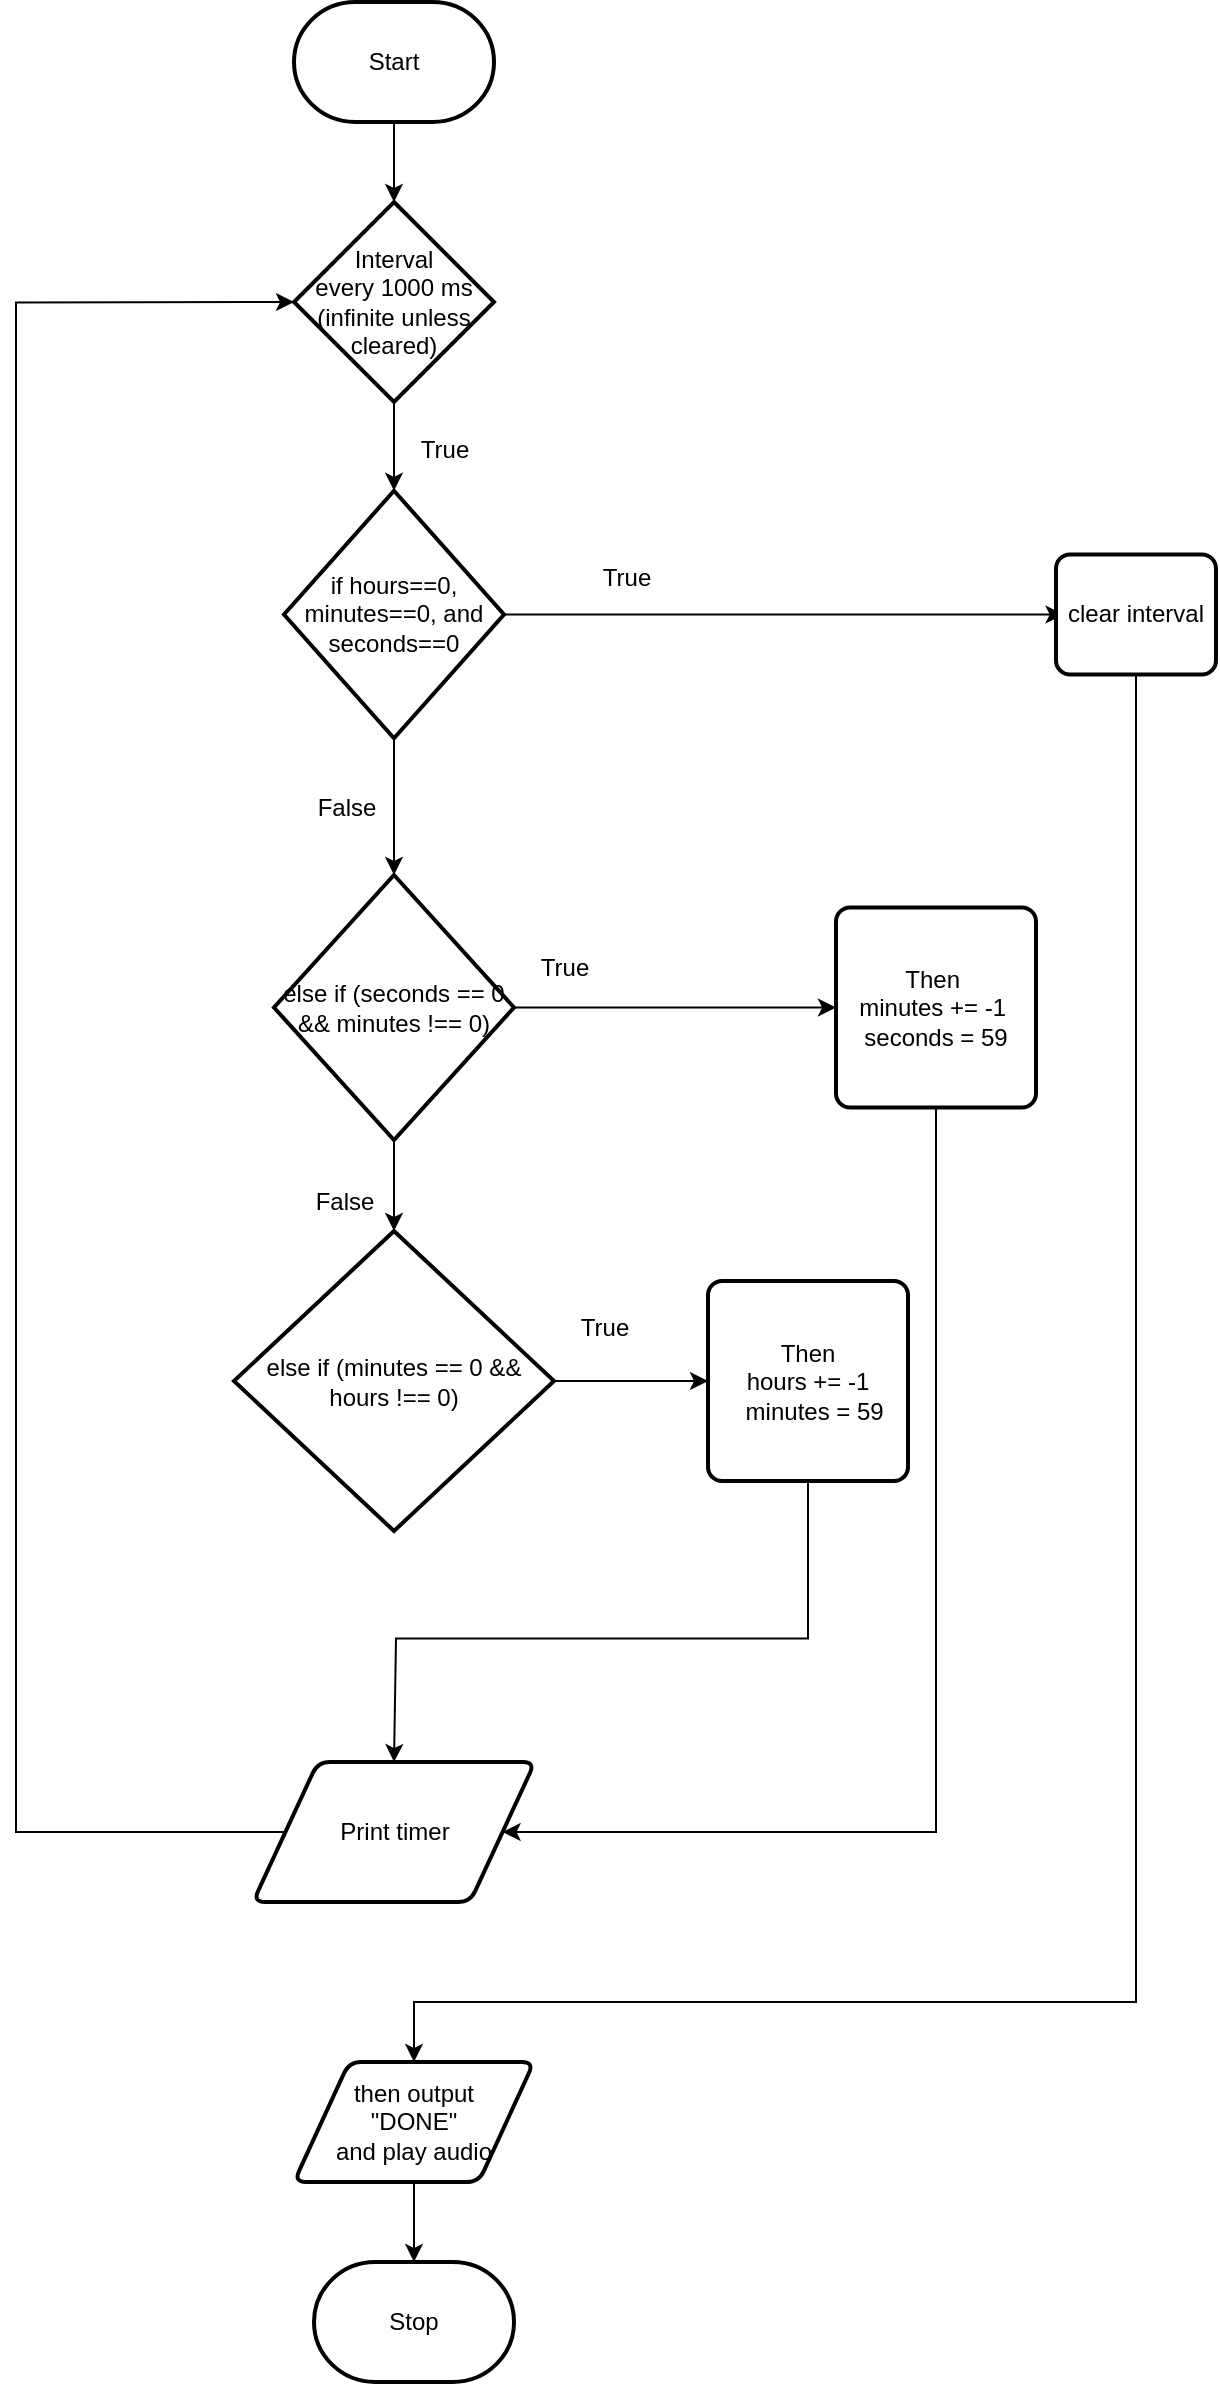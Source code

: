 <mxfile>
    <diagram id="vEV-Rp_9udrUzpGMUGnk" name="Page-1">
        <mxGraphModel dx="1166" dy="1852" grid="1" gridSize="10" guides="1" tooltips="1" connect="1" arrows="1" fold="1" page="1" pageScale="1" pageWidth="827" pageHeight="1169" math="0" shadow="0">
            <root>
                <mxCell id="0"/>
                <mxCell id="1" parent="0"/>
                <mxCell id="46" style="edgeStyle=none;rounded=0;html=1;entryX=0.5;entryY=0;entryDx=0;entryDy=0;entryPerimeter=0;" parent="1" source="2" target="31" edge="1">
                    <mxGeometry relative="1" as="geometry"/>
                </mxCell>
                <mxCell id="2" value="Start" style="strokeWidth=2;html=1;shape=mxgraph.flowchart.terminator;whiteSpace=wrap;" parent="1" vertex="1">
                    <mxGeometry x="259" y="-40" width="100" height="60" as="geometry"/>
                </mxCell>
                <mxCell id="3" value="Stop" style="strokeWidth=2;html=1;shape=mxgraph.flowchart.terminator;whiteSpace=wrap;" parent="1" vertex="1">
                    <mxGeometry x="269" y="1090" width="100" height="60" as="geometry"/>
                </mxCell>
                <mxCell id="18" style="edgeStyle=none;html=1;exitX=1;exitY=0.5;exitDx=0;exitDy=0;exitPerimeter=0;" parent="1" source="6" edge="1">
                    <mxGeometry relative="1" as="geometry">
                        <mxPoint x="643.8" y="266.25" as="targetPoint"/>
                    </mxGeometry>
                </mxCell>
                <mxCell id="53" style="edgeStyle=none;html=1;exitX=0.5;exitY=1;exitDx=0;exitDy=0;exitPerimeter=0;" edge="1" parent="1" source="6" target="13">
                    <mxGeometry relative="1" as="geometry"/>
                </mxCell>
                <mxCell id="6" value="if hours==0, minutes==0, and seconds==0" style="strokeWidth=2;html=1;shape=mxgraph.flowchart.decision;whiteSpace=wrap;" parent="1" vertex="1">
                    <mxGeometry x="254" y="204.38" width="110" height="123.75" as="geometry"/>
                </mxCell>
                <mxCell id="49" style="edgeStyle=none;rounded=0;html=1;exitX=0.5;exitY=1;exitDx=0;exitDy=0;exitPerimeter=0;entryX=0.5;entryY=0;entryDx=0;entryDy=0;entryPerimeter=0;" parent="1" source="13" target="24" edge="1">
                    <mxGeometry relative="1" as="geometry"/>
                </mxCell>
                <mxCell id="52" style="edgeStyle=none;html=1;exitX=1;exitY=0.5;exitDx=0;exitDy=0;exitPerimeter=0;entryX=0;entryY=0.5;entryDx=0;entryDy=0;" edge="1" parent="1" source="13" target="22">
                    <mxGeometry relative="1" as="geometry"/>
                </mxCell>
                <mxCell id="13" value="else if (seconds == 0 &amp;amp;&amp;amp; minutes !== 0)" style="strokeWidth=2;html=1;shape=mxgraph.flowchart.decision;whiteSpace=wrap;" parent="1" vertex="1">
                    <mxGeometry x="249" y="396.5" width="120" height="132.5" as="geometry"/>
                </mxCell>
                <mxCell id="19" value="True" style="text;html=1;align=center;verticalAlign=middle;resizable=0;points=[];autosize=1;strokeColor=none;fillColor=none;" parent="1" vertex="1">
                    <mxGeometry x="400" y="232.5" width="50" height="30" as="geometry"/>
                </mxCell>
                <mxCell id="20" value="False" style="text;html=1;align=center;verticalAlign=middle;resizable=0;points=[];autosize=1;strokeColor=none;fillColor=none;" parent="1" vertex="1">
                    <mxGeometry x="259" y="544.5" width="50" height="30" as="geometry"/>
                </mxCell>
                <mxCell id="57" style="edgeStyle=none;rounded=0;html=1;exitX=0.5;exitY=1;exitDx=0;exitDy=0;entryX=1;entryY=0.5;entryDx=0;entryDy=0;" edge="1" parent="1" source="22" target="65">
                    <mxGeometry relative="1" as="geometry">
                        <mxPoint x="360" y="878.25" as="targetPoint"/>
                        <Array as="points">
                            <mxPoint x="580" y="875"/>
                        </Array>
                    </mxGeometry>
                </mxCell>
                <mxCell id="22" value="&lt;div&gt;Then&amp;nbsp;&lt;/div&gt;&lt;div&gt;minutes += -1&amp;nbsp;&lt;/div&gt;&lt;div&gt;&lt;span style=&quot;background-color: initial;&quot;&gt;seconds = 59&lt;/span&gt;&lt;/div&gt;" style="rounded=1;whiteSpace=wrap;html=1;absoluteArcSize=1;arcSize=14;strokeWidth=2;" parent="1" vertex="1">
                    <mxGeometry x="530" y="412.75" width="100" height="100" as="geometry"/>
                </mxCell>
                <mxCell id="55" style="edgeStyle=none;html=1;exitX=1;exitY=0.5;exitDx=0;exitDy=0;exitPerimeter=0;entryX=0;entryY=0.5;entryDx=0;entryDy=0;" edge="1" parent="1" source="24" target="29">
                    <mxGeometry relative="1" as="geometry"/>
                </mxCell>
                <mxCell id="24" value="else if (minutes == 0 &amp;amp;&amp;amp; hours !== 0)" style="strokeWidth=2;html=1;shape=mxgraph.flowchart.decision;whiteSpace=wrap;" parent="1" vertex="1">
                    <mxGeometry x="229" y="574.5" width="160" height="150" as="geometry"/>
                </mxCell>
                <mxCell id="27" value="False" style="text;html=1;align=center;verticalAlign=middle;resizable=0;points=[];autosize=1;strokeColor=none;fillColor=none;" parent="1" vertex="1">
                    <mxGeometry x="260" y="348.25" width="50" height="30" as="geometry"/>
                </mxCell>
                <mxCell id="56" style="edgeStyle=none;html=1;exitX=0.5;exitY=1;exitDx=0;exitDy=0;entryX=0.5;entryY=0;entryDx=0;entryDy=0;rounded=0;" edge="1" parent="1" source="29" target="65">
                    <mxGeometry relative="1" as="geometry">
                        <mxPoint x="310" y="828.25" as="targetPoint"/>
                        <Array as="points">
                            <mxPoint x="516" y="778.25"/>
                            <mxPoint x="310" y="778.25"/>
                        </Array>
                    </mxGeometry>
                </mxCell>
                <mxCell id="29" value="&lt;div&gt;&amp;nbsp;Then&amp;nbsp;&lt;/div&gt;&lt;div&gt;hours += -1&lt;/div&gt;&lt;div&gt;&amp;nbsp; minutes = 59&lt;/div&gt;" style="rounded=1;whiteSpace=wrap;html=1;absoluteArcSize=1;arcSize=14;strokeWidth=2;" parent="1" vertex="1">
                    <mxGeometry x="466" y="599.5" width="100" height="100" as="geometry"/>
                </mxCell>
                <mxCell id="45" style="edgeStyle=none;rounded=0;html=1;entryX=0.5;entryY=0;entryDx=0;entryDy=0;entryPerimeter=0;" parent="1" source="31" target="6" edge="1">
                    <mxGeometry relative="1" as="geometry"/>
                </mxCell>
                <mxCell id="31" value="Interval&lt;br&gt;every 1000 ms&lt;br&gt;(infinite unless cleared)" style="strokeWidth=2;html=1;shape=mxgraph.flowchart.decision;whiteSpace=wrap;" parent="1" vertex="1">
                    <mxGeometry x="259" y="60" width="100" height="100" as="geometry"/>
                </mxCell>
                <mxCell id="47" style="edgeStyle=none;rounded=0;html=1;entryX=0;entryY=0.5;entryDx=0;entryDy=0;entryPerimeter=0;exitX=0;exitY=0.5;exitDx=0;exitDy=0;" parent="1" source="65" target="31" edge="1">
                    <mxGeometry relative="1" as="geometry">
                        <mxPoint x="-16" y="48.25" as="targetPoint"/>
                        <Array as="points">
                            <mxPoint x="120" y="875"/>
                            <mxPoint x="120" y="110.25"/>
                        </Array>
                        <mxPoint x="260" y="878.184" as="sourcePoint"/>
                    </mxGeometry>
                </mxCell>
                <mxCell id="36" value="True" style="text;html=1;align=center;verticalAlign=middle;resizable=0;points=[];autosize=1;strokeColor=none;fillColor=none;" parent="1" vertex="1">
                    <mxGeometry x="389" y="608.25" width="50" height="30" as="geometry"/>
                </mxCell>
                <mxCell id="37" value="True" style="text;html=1;align=center;verticalAlign=middle;resizable=0;points=[];autosize=1;strokeColor=none;fillColor=none;" parent="1" vertex="1">
                    <mxGeometry x="369" y="428.25" width="50" height="30" as="geometry"/>
                </mxCell>
                <mxCell id="61" style="edgeStyle=none;rounded=0;html=1;exitX=0.5;exitY=1;exitDx=0;exitDy=0;entryX=0.5;entryY=0;entryDx=0;entryDy=0;" edge="1" parent="1" source="58" target="62">
                    <mxGeometry relative="1" as="geometry">
                        <mxPoint x="310" y="978" as="targetPoint"/>
                        <Array as="points">
                            <mxPoint x="680" y="960"/>
                            <mxPoint x="319" y="960"/>
                        </Array>
                    </mxGeometry>
                </mxCell>
                <mxCell id="58" value="&lt;div&gt;clear interval&lt;/div&gt;" style="rounded=1;whiteSpace=wrap;html=1;absoluteArcSize=1;arcSize=14;strokeWidth=2;" vertex="1" parent="1">
                    <mxGeometry x="640" y="236.25" width="80" height="60" as="geometry"/>
                </mxCell>
                <mxCell id="63" style="edgeStyle=none;rounded=0;html=1;exitX=0.5;exitY=1;exitDx=0;exitDy=0;entryX=0.5;entryY=0;entryDx=0;entryDy=0;entryPerimeter=0;" edge="1" parent="1" source="62" target="3">
                    <mxGeometry relative="1" as="geometry"/>
                </mxCell>
                <mxCell id="62" value="then output &lt;br&gt;&quot;DONE&quot;&lt;br&gt;and play audio" style="shape=parallelogram;html=1;strokeWidth=2;perimeter=parallelogramPerimeter;whiteSpace=wrap;rounded=1;arcSize=12;size=0.23;" vertex="1" parent="1">
                    <mxGeometry x="259" y="990" width="120" height="60" as="geometry"/>
                </mxCell>
                <mxCell id="64" value="True" style="text;html=1;align=center;verticalAlign=middle;resizable=0;points=[];autosize=1;strokeColor=none;fillColor=none;" vertex="1" parent="1">
                    <mxGeometry x="309" y="168.75" width="50" height="30" as="geometry"/>
                </mxCell>
                <mxCell id="65" value="Print timer" style="shape=parallelogram;html=1;strokeWidth=2;perimeter=parallelogramPerimeter;whiteSpace=wrap;rounded=1;arcSize=12;size=0.23;" vertex="1" parent="1">
                    <mxGeometry x="238.5" y="840" width="141" height="70" as="geometry"/>
                </mxCell>
            </root>
        </mxGraphModel>
    </diagram>
</mxfile>